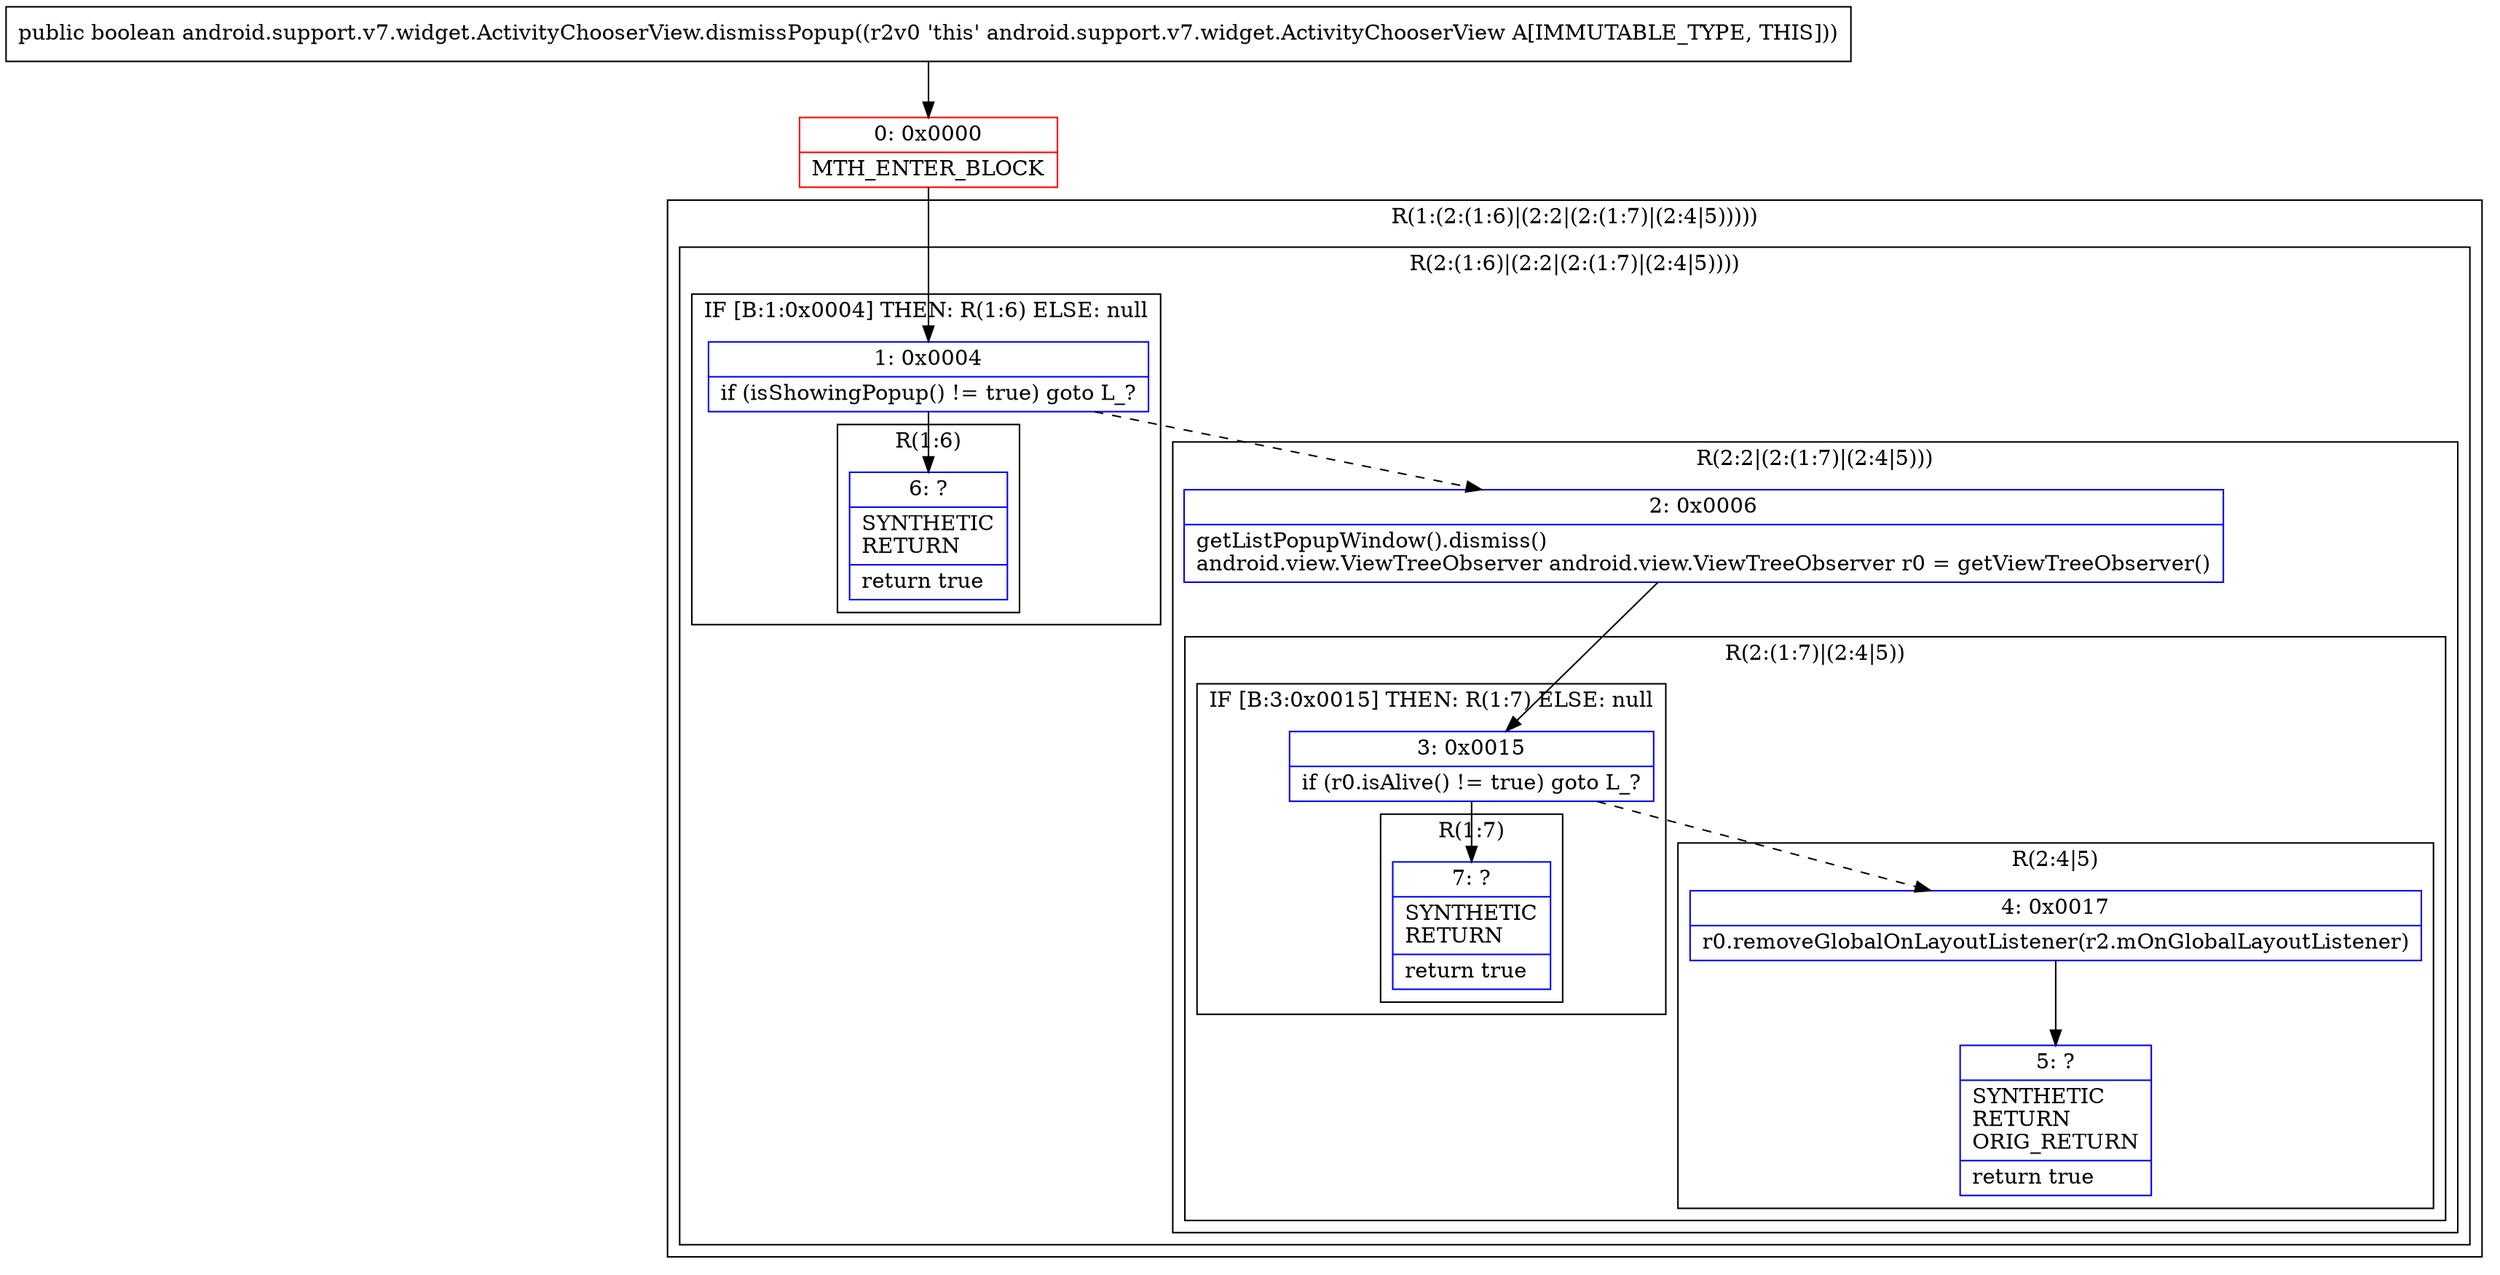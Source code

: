 digraph "CFG forandroid.support.v7.widget.ActivityChooserView.dismissPopup()Z" {
subgraph cluster_Region_1454485152 {
label = "R(1:(2:(1:6)|(2:2|(2:(1:7)|(2:4|5)))))";
node [shape=record,color=blue];
subgraph cluster_Region_436403754 {
label = "R(2:(1:6)|(2:2|(2:(1:7)|(2:4|5))))";
node [shape=record,color=blue];
subgraph cluster_IfRegion_1477161272 {
label = "IF [B:1:0x0004] THEN: R(1:6) ELSE: null";
node [shape=record,color=blue];
Node_1 [shape=record,label="{1\:\ 0x0004|if (isShowingPopup() != true) goto L_?\l}"];
subgraph cluster_Region_524863631 {
label = "R(1:6)";
node [shape=record,color=blue];
Node_6 [shape=record,label="{6\:\ ?|SYNTHETIC\lRETURN\l|return true\l}"];
}
}
subgraph cluster_Region_9762845 {
label = "R(2:2|(2:(1:7)|(2:4|5)))";
node [shape=record,color=blue];
Node_2 [shape=record,label="{2\:\ 0x0006|getListPopupWindow().dismiss()\landroid.view.ViewTreeObserver android.view.ViewTreeObserver r0 = getViewTreeObserver()\l}"];
subgraph cluster_Region_1154982248 {
label = "R(2:(1:7)|(2:4|5))";
node [shape=record,color=blue];
subgraph cluster_IfRegion_533825483 {
label = "IF [B:3:0x0015] THEN: R(1:7) ELSE: null";
node [shape=record,color=blue];
Node_3 [shape=record,label="{3\:\ 0x0015|if (r0.isAlive() != true) goto L_?\l}"];
subgraph cluster_Region_1235874934 {
label = "R(1:7)";
node [shape=record,color=blue];
Node_7 [shape=record,label="{7\:\ ?|SYNTHETIC\lRETURN\l|return true\l}"];
}
}
subgraph cluster_Region_1967433137 {
label = "R(2:4|5)";
node [shape=record,color=blue];
Node_4 [shape=record,label="{4\:\ 0x0017|r0.removeGlobalOnLayoutListener(r2.mOnGlobalLayoutListener)\l}"];
Node_5 [shape=record,label="{5\:\ ?|SYNTHETIC\lRETURN\lORIG_RETURN\l|return true\l}"];
}
}
}
}
}
Node_0 [shape=record,color=red,label="{0\:\ 0x0000|MTH_ENTER_BLOCK\l}"];
MethodNode[shape=record,label="{public boolean android.support.v7.widget.ActivityChooserView.dismissPopup((r2v0 'this' android.support.v7.widget.ActivityChooserView A[IMMUTABLE_TYPE, THIS])) }"];
MethodNode -> Node_0;
Node_1 -> Node_2[style=dashed];
Node_1 -> Node_6;
Node_2 -> Node_3;
Node_3 -> Node_4[style=dashed];
Node_3 -> Node_7;
Node_4 -> Node_5;
Node_0 -> Node_1;
}

